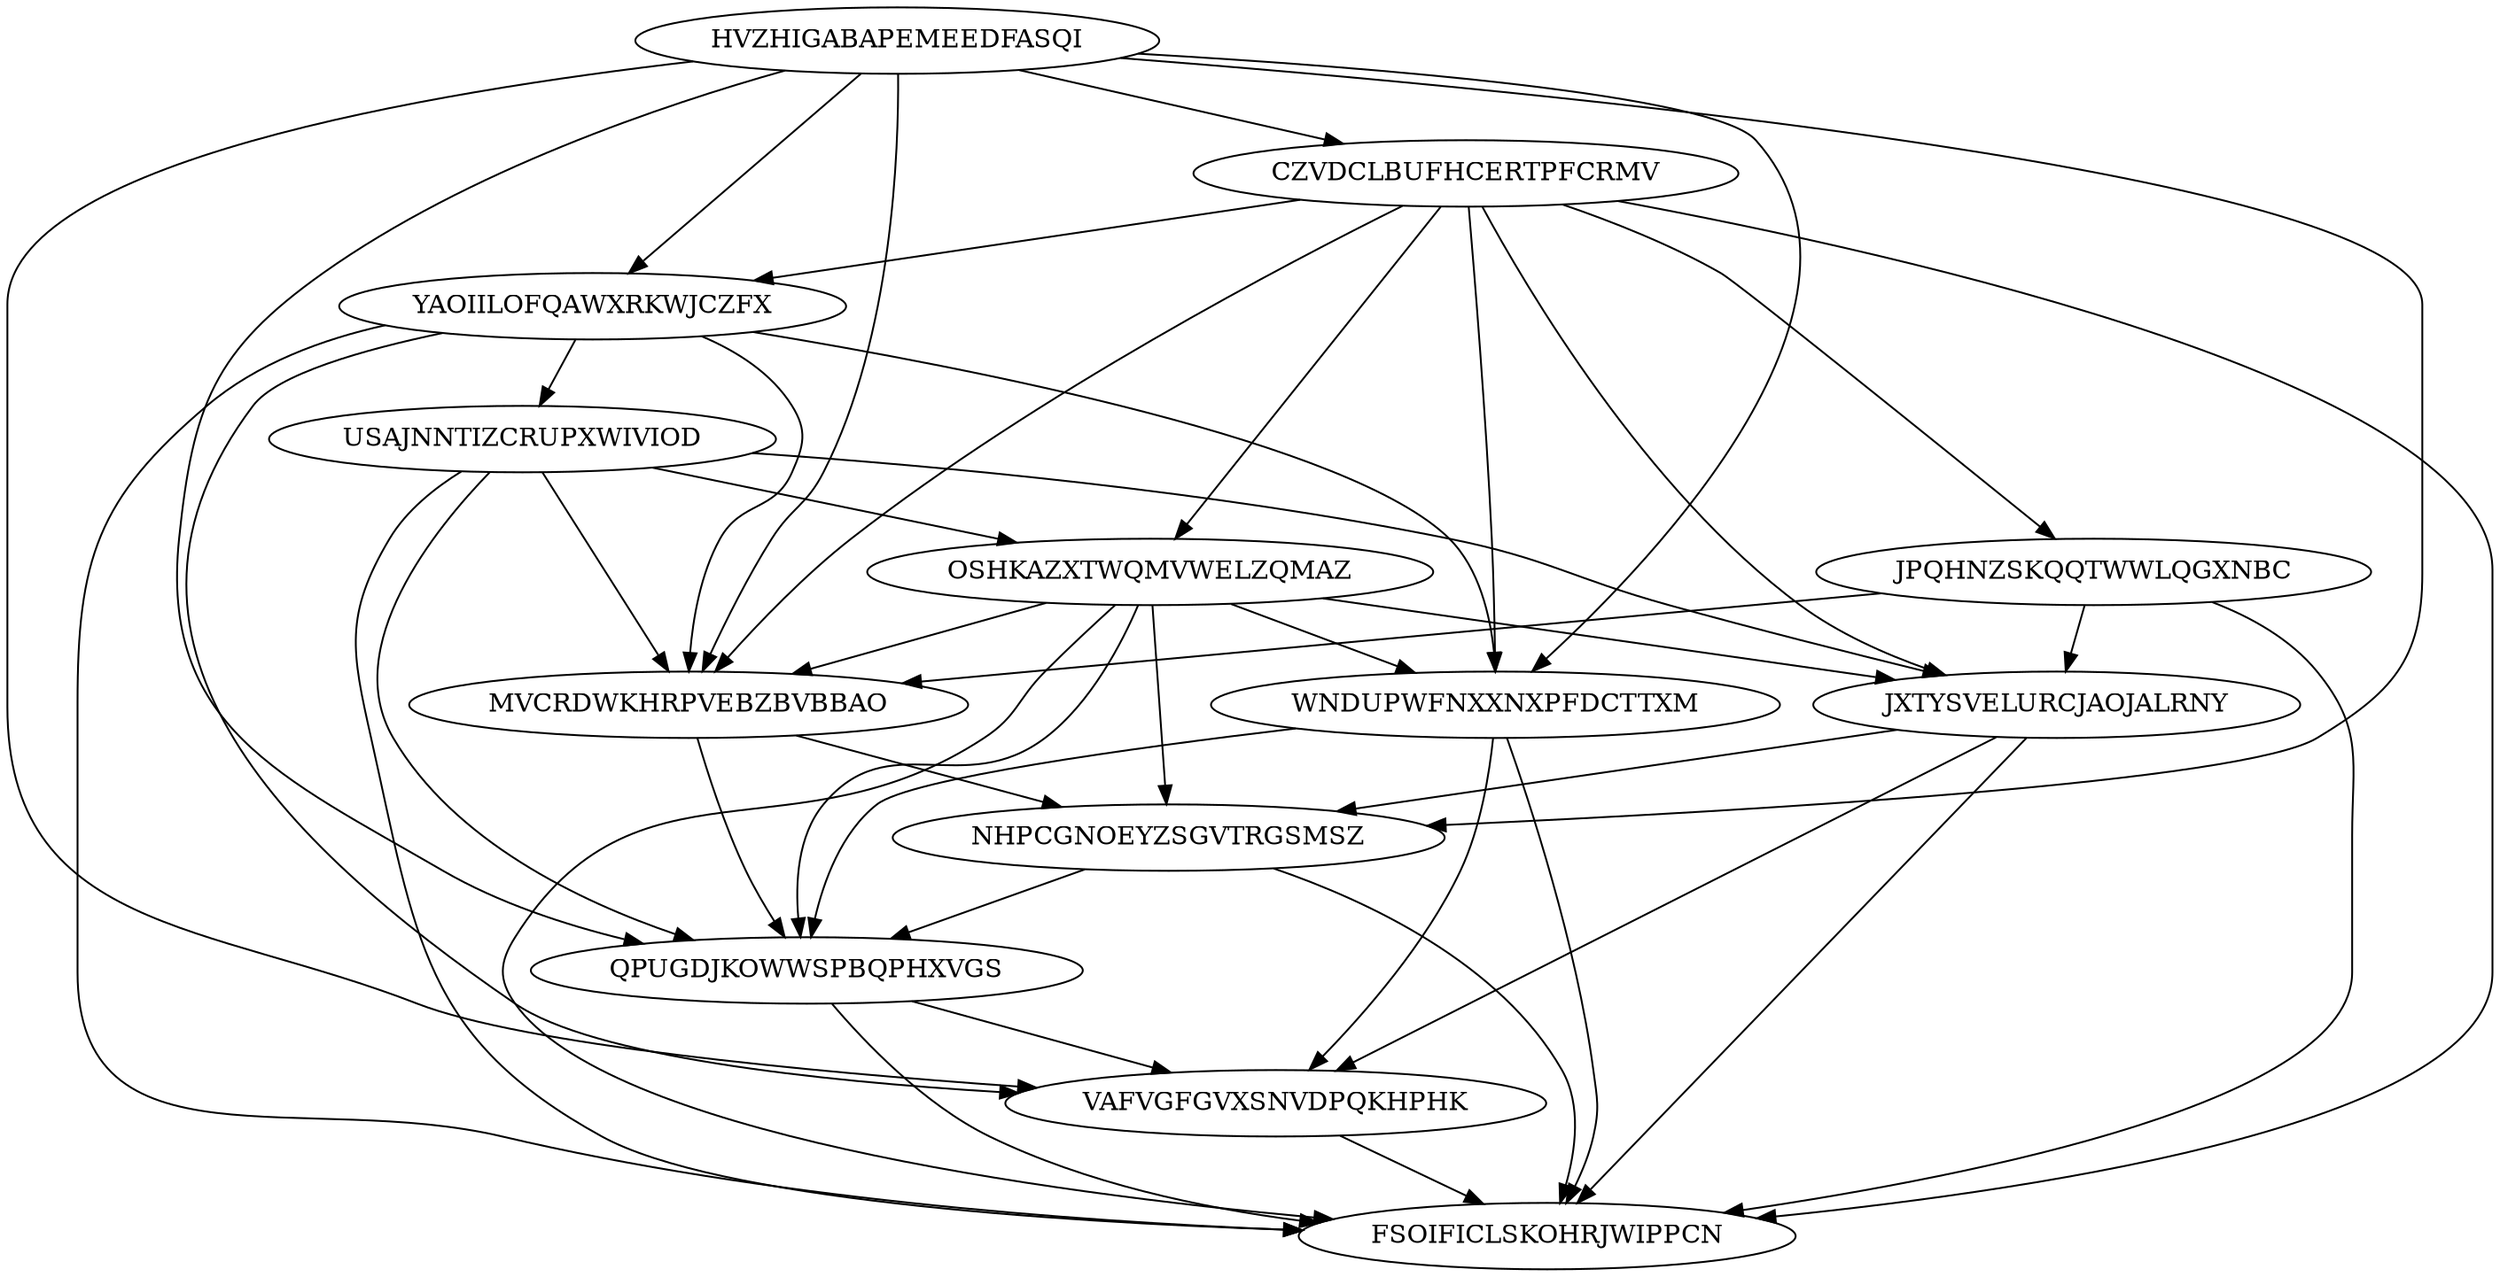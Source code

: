 digraph N13M46 {
	HVZHIGABAPEMEEDFASQI	[Weight=10];
	CZVDCLBUFHCERTPFCRMV	[Weight=14];
	YAOIILOFQAWXRKWJCZFX	[Weight=20];
	USAJNNTIZCRUPXWIVIOD	[Weight=15];
	OSHKAZXTWQMVWELZQMAZ	[Weight=14];
	JPQHNZSKQQTWWLQGXNBC	[Weight=17];
	WNDUPWFNXXNXPFDCTTXM	[Weight=19];
	MVCRDWKHRPVEBZBVBBAO	[Weight=19];
	JXTYSVELURCJAOJALRNY	[Weight=18];
	NHPCGNOEYZSGVTRGSMSZ	[Weight=15];
	QPUGDJKOWWSPBQPHXVGS	[Weight=20];
	VAFVGFGVXSNVDPQKHPHK	[Weight=15];
	FSOIFICLSKOHRJWIPPCN	[Weight=17];
	HVZHIGABAPEMEEDFASQI -> CZVDCLBUFHCERTPFCRMV [Weight=10];
	HVZHIGABAPEMEEDFASQI -> WNDUPWFNXXNXPFDCTTXM [Weight=20];
	YAOIILOFQAWXRKWJCZFX -> USAJNNTIZCRUPXWIVIOD [Weight=11];
	CZVDCLBUFHCERTPFCRMV -> JPQHNZSKQQTWWLQGXNBC [Weight=19];
	CZVDCLBUFHCERTPFCRMV -> JXTYSVELURCJAOJALRNY [Weight=16];
	JXTYSVELURCJAOJALRNY -> VAFVGFGVXSNVDPQKHPHK [Weight=15];
	CZVDCLBUFHCERTPFCRMV -> OSHKAZXTWQMVWELZQMAZ [Weight=18];
	JXTYSVELURCJAOJALRNY -> FSOIFICLSKOHRJWIPPCN [Weight=13];
	JPQHNZSKQQTWWLQGXNBC -> JXTYSVELURCJAOJALRNY [Weight=11];
	CZVDCLBUFHCERTPFCRMV -> FSOIFICLSKOHRJWIPPCN [Weight=12];
	YAOIILOFQAWXRKWJCZFX -> MVCRDWKHRPVEBZBVBBAO [Weight=13];
	OSHKAZXTWQMVWELZQMAZ -> FSOIFICLSKOHRJWIPPCN [Weight=14];
	NHPCGNOEYZSGVTRGSMSZ -> FSOIFICLSKOHRJWIPPCN [Weight=12];
	MVCRDWKHRPVEBZBVBBAO -> NHPCGNOEYZSGVTRGSMSZ [Weight=18];
	HVZHIGABAPEMEEDFASQI -> QPUGDJKOWWSPBQPHXVGS [Weight=15];
	HVZHIGABAPEMEEDFASQI -> NHPCGNOEYZSGVTRGSMSZ [Weight=13];
	VAFVGFGVXSNVDPQKHPHK -> FSOIFICLSKOHRJWIPPCN [Weight=15];
	HVZHIGABAPEMEEDFASQI -> VAFVGFGVXSNVDPQKHPHK [Weight=12];
	JXTYSVELURCJAOJALRNY -> NHPCGNOEYZSGVTRGSMSZ [Weight=18];
	QPUGDJKOWWSPBQPHXVGS -> FSOIFICLSKOHRJWIPPCN [Weight=13];
	OSHKAZXTWQMVWELZQMAZ -> NHPCGNOEYZSGVTRGSMSZ [Weight=19];
	YAOIILOFQAWXRKWJCZFX -> WNDUPWFNXXNXPFDCTTXM [Weight=15];
	JPQHNZSKQQTWWLQGXNBC -> FSOIFICLSKOHRJWIPPCN [Weight=19];
	CZVDCLBUFHCERTPFCRMV -> YAOIILOFQAWXRKWJCZFX [Weight=12];
	WNDUPWFNXXNXPFDCTTXM -> VAFVGFGVXSNVDPQKHPHK [Weight=12];
	CZVDCLBUFHCERTPFCRMV -> MVCRDWKHRPVEBZBVBBAO [Weight=19];
	OSHKAZXTWQMVWELZQMAZ -> WNDUPWFNXXNXPFDCTTXM [Weight=11];
	OSHKAZXTWQMVWELZQMAZ -> JXTYSVELURCJAOJALRNY [Weight=15];
	NHPCGNOEYZSGVTRGSMSZ -> QPUGDJKOWWSPBQPHXVGS [Weight=11];
	CZVDCLBUFHCERTPFCRMV -> WNDUPWFNXXNXPFDCTTXM [Weight=11];
	MVCRDWKHRPVEBZBVBBAO -> QPUGDJKOWWSPBQPHXVGS [Weight=10];
	USAJNNTIZCRUPXWIVIOD -> QPUGDJKOWWSPBQPHXVGS [Weight=17];
	OSHKAZXTWQMVWELZQMAZ -> MVCRDWKHRPVEBZBVBBAO [Weight=19];
	USAJNNTIZCRUPXWIVIOD -> JXTYSVELURCJAOJALRNY [Weight=10];
	WNDUPWFNXXNXPFDCTTXM -> QPUGDJKOWWSPBQPHXVGS [Weight=13];
	YAOIILOFQAWXRKWJCZFX -> FSOIFICLSKOHRJWIPPCN [Weight=14];
	HVZHIGABAPEMEEDFASQI -> MVCRDWKHRPVEBZBVBBAO [Weight=10];
	QPUGDJKOWWSPBQPHXVGS -> VAFVGFGVXSNVDPQKHPHK [Weight=11];
	YAOIILOFQAWXRKWJCZFX -> VAFVGFGVXSNVDPQKHPHK [Weight=15];
	USAJNNTIZCRUPXWIVIOD -> FSOIFICLSKOHRJWIPPCN [Weight=15];
	USAJNNTIZCRUPXWIVIOD -> OSHKAZXTWQMVWELZQMAZ [Weight=13];
	HVZHIGABAPEMEEDFASQI -> YAOIILOFQAWXRKWJCZFX [Weight=13];
	WNDUPWFNXXNXPFDCTTXM -> FSOIFICLSKOHRJWIPPCN [Weight=13];
	USAJNNTIZCRUPXWIVIOD -> MVCRDWKHRPVEBZBVBBAO [Weight=16];
	JPQHNZSKQQTWWLQGXNBC -> MVCRDWKHRPVEBZBVBBAO [Weight=14];
	OSHKAZXTWQMVWELZQMAZ -> QPUGDJKOWWSPBQPHXVGS [Weight=13];
}
